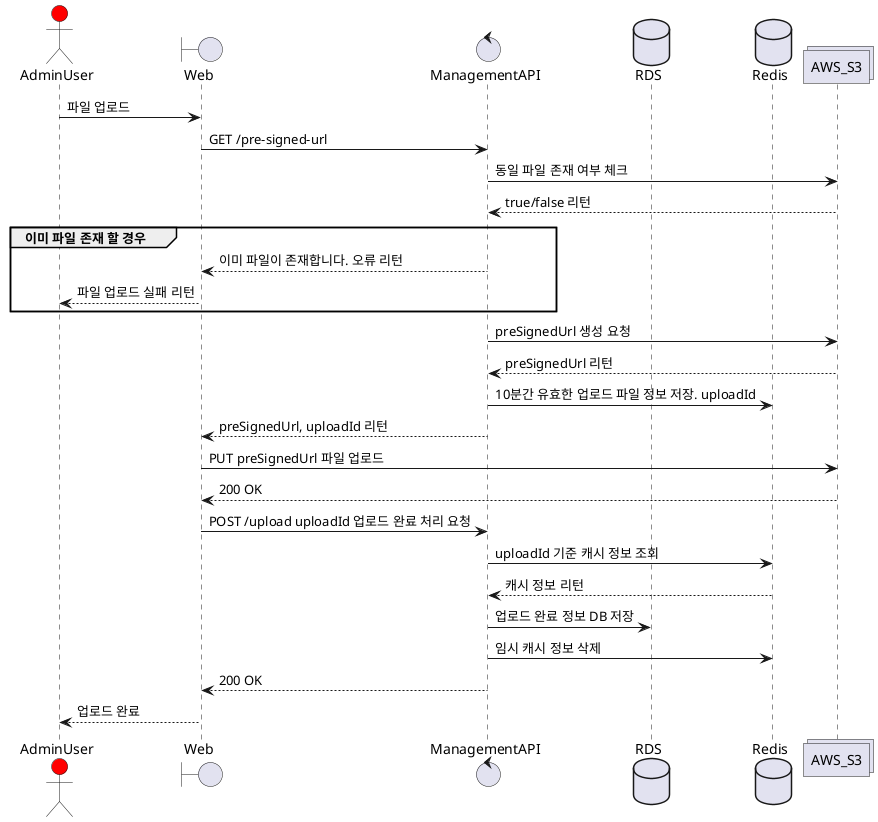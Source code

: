 @startuml
actor AdminUser #red
boundary Web
control ManagementAPI
database RDS
database Redis
collections AWS_S3

AdminUser -> Web : 파일 업로드
Web -> ManagementAPI : GET /pre-signed-url
ManagementAPI -> AWS_S3 : 동일 파일 존재 여부 체크
AWS_S3 --> ManagementAPI : true/false 리턴
group 이미 파일 존재 할 경우
ManagementAPI --> Web : 이미 파일이 존재합니다. 오류 리턴
Web --> AdminUser : 파일 업로드 실패 리턴
end group
ManagementAPI -> AWS_S3 : preSignedUrl 생성 요청
AWS_S3 --> ManagementAPI : preSignedUrl 리턴
ManagementAPI -> Redis : 10분간 유효한 업로드 파일 정보 저장. uploadId
ManagementAPI --> Web : preSignedUrl, uploadId 리턴
Web -> AWS_S3 : PUT preSignedUrl 파일 업로드
AWS_S3 --> Web : 200 OK
Web -> ManagementAPI : POST /upload uploadId 업로드 완료 처리 요청
ManagementAPI -> Redis : uploadId 기준 캐시 정보 조회
Redis --> ManagementAPI : 캐시 정보 리턴
ManagementAPI -> RDS : 업로드 완료 정보 DB 저장
ManagementAPI -> Redis : 임시 캐시 정보 삭제
ManagementAPI --> Web : 200 OK
Web --> AdminUser : 업로드 완료

@enduml